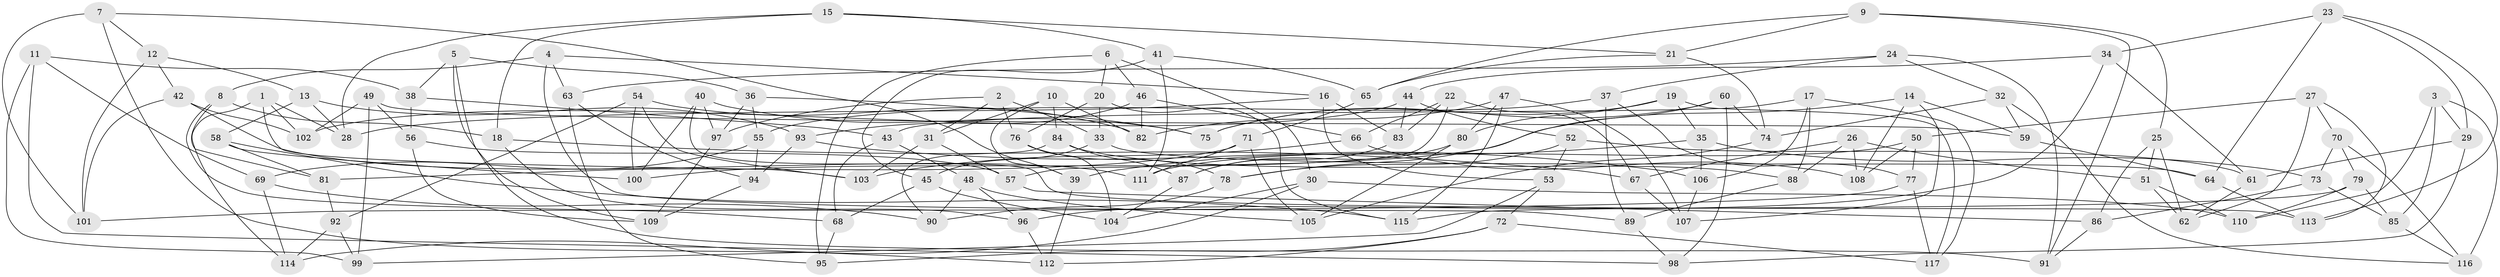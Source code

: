 // Generated by graph-tools (version 1.1) at 2025/38/03/09/25 02:38:16]
// undirected, 117 vertices, 234 edges
graph export_dot {
graph [start="1"]
  node [color=gray90,style=filled];
  1;
  2;
  3;
  4;
  5;
  6;
  7;
  8;
  9;
  10;
  11;
  12;
  13;
  14;
  15;
  16;
  17;
  18;
  19;
  20;
  21;
  22;
  23;
  24;
  25;
  26;
  27;
  28;
  29;
  30;
  31;
  32;
  33;
  34;
  35;
  36;
  37;
  38;
  39;
  40;
  41;
  42;
  43;
  44;
  45;
  46;
  47;
  48;
  49;
  50;
  51;
  52;
  53;
  54;
  55;
  56;
  57;
  58;
  59;
  60;
  61;
  62;
  63;
  64;
  65;
  66;
  67;
  68;
  69;
  70;
  71;
  72;
  73;
  74;
  75;
  76;
  77;
  78;
  79;
  80;
  81;
  82;
  83;
  84;
  85;
  86;
  87;
  88;
  89;
  90;
  91;
  92;
  93;
  94;
  95;
  96;
  97;
  98;
  99;
  100;
  101;
  102;
  103;
  104;
  105;
  106;
  107;
  108;
  109;
  110;
  111;
  112;
  113;
  114;
  115;
  116;
  117;
  1 -- 102;
  1 -- 114;
  1 -- 28;
  1 -- 103;
  2 -- 31;
  2 -- 33;
  2 -- 97;
  2 -- 76;
  3 -- 116;
  3 -- 110;
  3 -- 85;
  3 -- 29;
  4 -- 89;
  4 -- 8;
  4 -- 16;
  4 -- 63;
  5 -- 91;
  5 -- 36;
  5 -- 38;
  5 -- 109;
  6 -- 95;
  6 -- 20;
  6 -- 46;
  6 -- 30;
  7 -- 112;
  7 -- 12;
  7 -- 101;
  7 -- 39;
  8 -- 81;
  8 -- 18;
  8 -- 68;
  9 -- 65;
  9 -- 21;
  9 -- 91;
  9 -- 25;
  10 -- 82;
  10 -- 84;
  10 -- 31;
  10 -- 39;
  11 -- 38;
  11 -- 69;
  11 -- 98;
  11 -- 99;
  12 -- 13;
  12 -- 42;
  12 -- 101;
  13 -- 28;
  13 -- 93;
  13 -- 58;
  14 -- 100;
  14 -- 107;
  14 -- 108;
  14 -- 59;
  15 -- 28;
  15 -- 18;
  15 -- 41;
  15 -- 21;
  16 -- 83;
  16 -- 53;
  16 -- 28;
  17 -- 43;
  17 -- 88;
  17 -- 106;
  17 -- 117;
  18 -- 96;
  18 -- 67;
  19 -- 117;
  19 -- 80;
  19 -- 35;
  19 -- 75;
  20 -- 115;
  20 -- 76;
  20 -- 33;
  21 -- 65;
  21 -- 74;
  22 -- 83;
  22 -- 67;
  22 -- 57;
  22 -- 66;
  23 -- 64;
  23 -- 34;
  23 -- 113;
  23 -- 29;
  24 -- 91;
  24 -- 37;
  24 -- 63;
  24 -- 32;
  25 -- 62;
  25 -- 86;
  25 -- 51;
  26 -- 51;
  26 -- 67;
  26 -- 108;
  26 -- 88;
  27 -- 70;
  27 -- 50;
  27 -- 62;
  27 -- 113;
  29 -- 61;
  29 -- 98;
  30 -- 104;
  30 -- 110;
  30 -- 114;
  31 -- 103;
  31 -- 57;
  32 -- 59;
  32 -- 74;
  32 -- 116;
  33 -- 64;
  33 -- 45;
  34 -- 96;
  34 -- 44;
  34 -- 61;
  35 -- 39;
  35 -- 106;
  35 -- 73;
  36 -- 97;
  36 -- 75;
  36 -- 55;
  37 -- 55;
  37 -- 89;
  37 -- 77;
  38 -- 43;
  38 -- 56;
  39 -- 112;
  40 -- 75;
  40 -- 113;
  40 -- 100;
  40 -- 97;
  41 -- 111;
  41 -- 65;
  41 -- 45;
  42 -- 101;
  42 -- 102;
  42 -- 111;
  43 -- 48;
  43 -- 68;
  44 -- 52;
  44 -- 102;
  44 -- 83;
  45 -- 104;
  45 -- 68;
  46 -- 93;
  46 -- 66;
  46 -- 82;
  47 -- 82;
  47 -- 107;
  47 -- 80;
  47 -- 115;
  48 -- 96;
  48 -- 90;
  48 -- 105;
  49 -- 59;
  49 -- 56;
  49 -- 99;
  49 -- 102;
  50 -- 111;
  50 -- 108;
  50 -- 77;
  51 -- 110;
  51 -- 62;
  52 -- 53;
  52 -- 78;
  52 -- 61;
  53 -- 99;
  53 -- 72;
  54 -- 100;
  54 -- 103;
  54 -- 92;
  54 -- 82;
  55 -- 94;
  55 -- 69;
  56 -- 109;
  56 -- 57;
  57 -- 86;
  58 -- 81;
  58 -- 100;
  58 -- 115;
  59 -- 64;
  60 -- 78;
  60 -- 75;
  60 -- 74;
  60 -- 98;
  61 -- 62;
  63 -- 95;
  63 -- 94;
  64 -- 113;
  65 -- 71;
  66 -- 108;
  66 -- 103;
  67 -- 107;
  68 -- 95;
  69 -- 90;
  69 -- 114;
  70 -- 73;
  70 -- 79;
  70 -- 116;
  71 -- 81;
  71 -- 111;
  71 -- 105;
  72 -- 95;
  72 -- 112;
  72 -- 117;
  73 -- 86;
  73 -- 85;
  74 -- 105;
  76 -- 104;
  76 -- 78;
  77 -- 101;
  77 -- 117;
  78 -- 90;
  79 -- 110;
  79 -- 85;
  79 -- 115;
  80 -- 105;
  80 -- 87;
  81 -- 92;
  83 -- 87;
  84 -- 87;
  84 -- 90;
  84 -- 88;
  85 -- 116;
  86 -- 91;
  87 -- 104;
  88 -- 89;
  89 -- 98;
  92 -- 99;
  92 -- 114;
  93 -- 106;
  93 -- 94;
  94 -- 109;
  96 -- 112;
  97 -- 109;
  106 -- 107;
}

